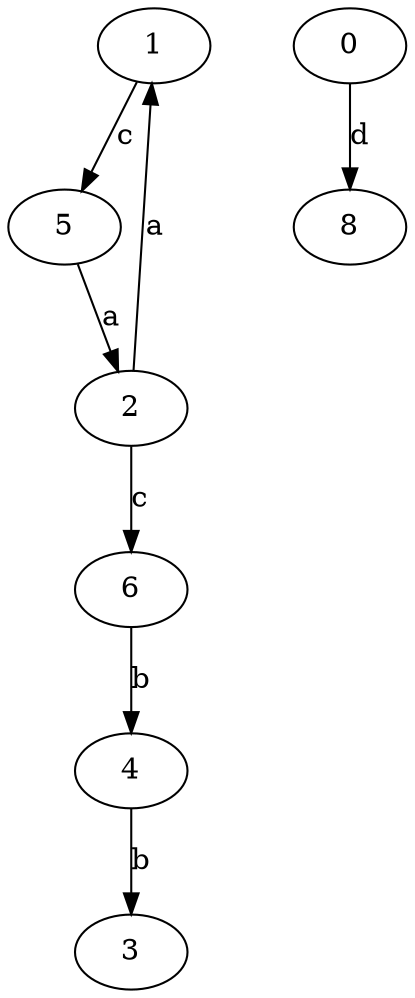 strict digraph  {
1;
2;
3;
4;
5;
6;
0;
8;
1 -> 5  [label=c];
2 -> 1  [label=a];
2 -> 6  [label=c];
4 -> 3  [label=b];
5 -> 2  [label=a];
6 -> 4  [label=b];
0 -> 8  [label=d];
}
